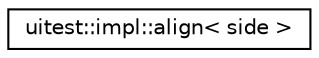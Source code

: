 digraph "Graphical Class Hierarchy"
{
 // LATEX_PDF_SIZE
  edge [fontname="Helvetica",fontsize="10",labelfontname="Helvetica",labelfontsize="10"];
  node [fontname="Helvetica",fontsize="10",shape=record];
  rankdir="LR";
  Node0 [label="uitest::impl::align\< side \>",height=0.2,width=0.4,color="black", fillcolor="white", style="filled",URL="$structuitest_1_1impl_1_1align.html",tooltip=" "];
}
